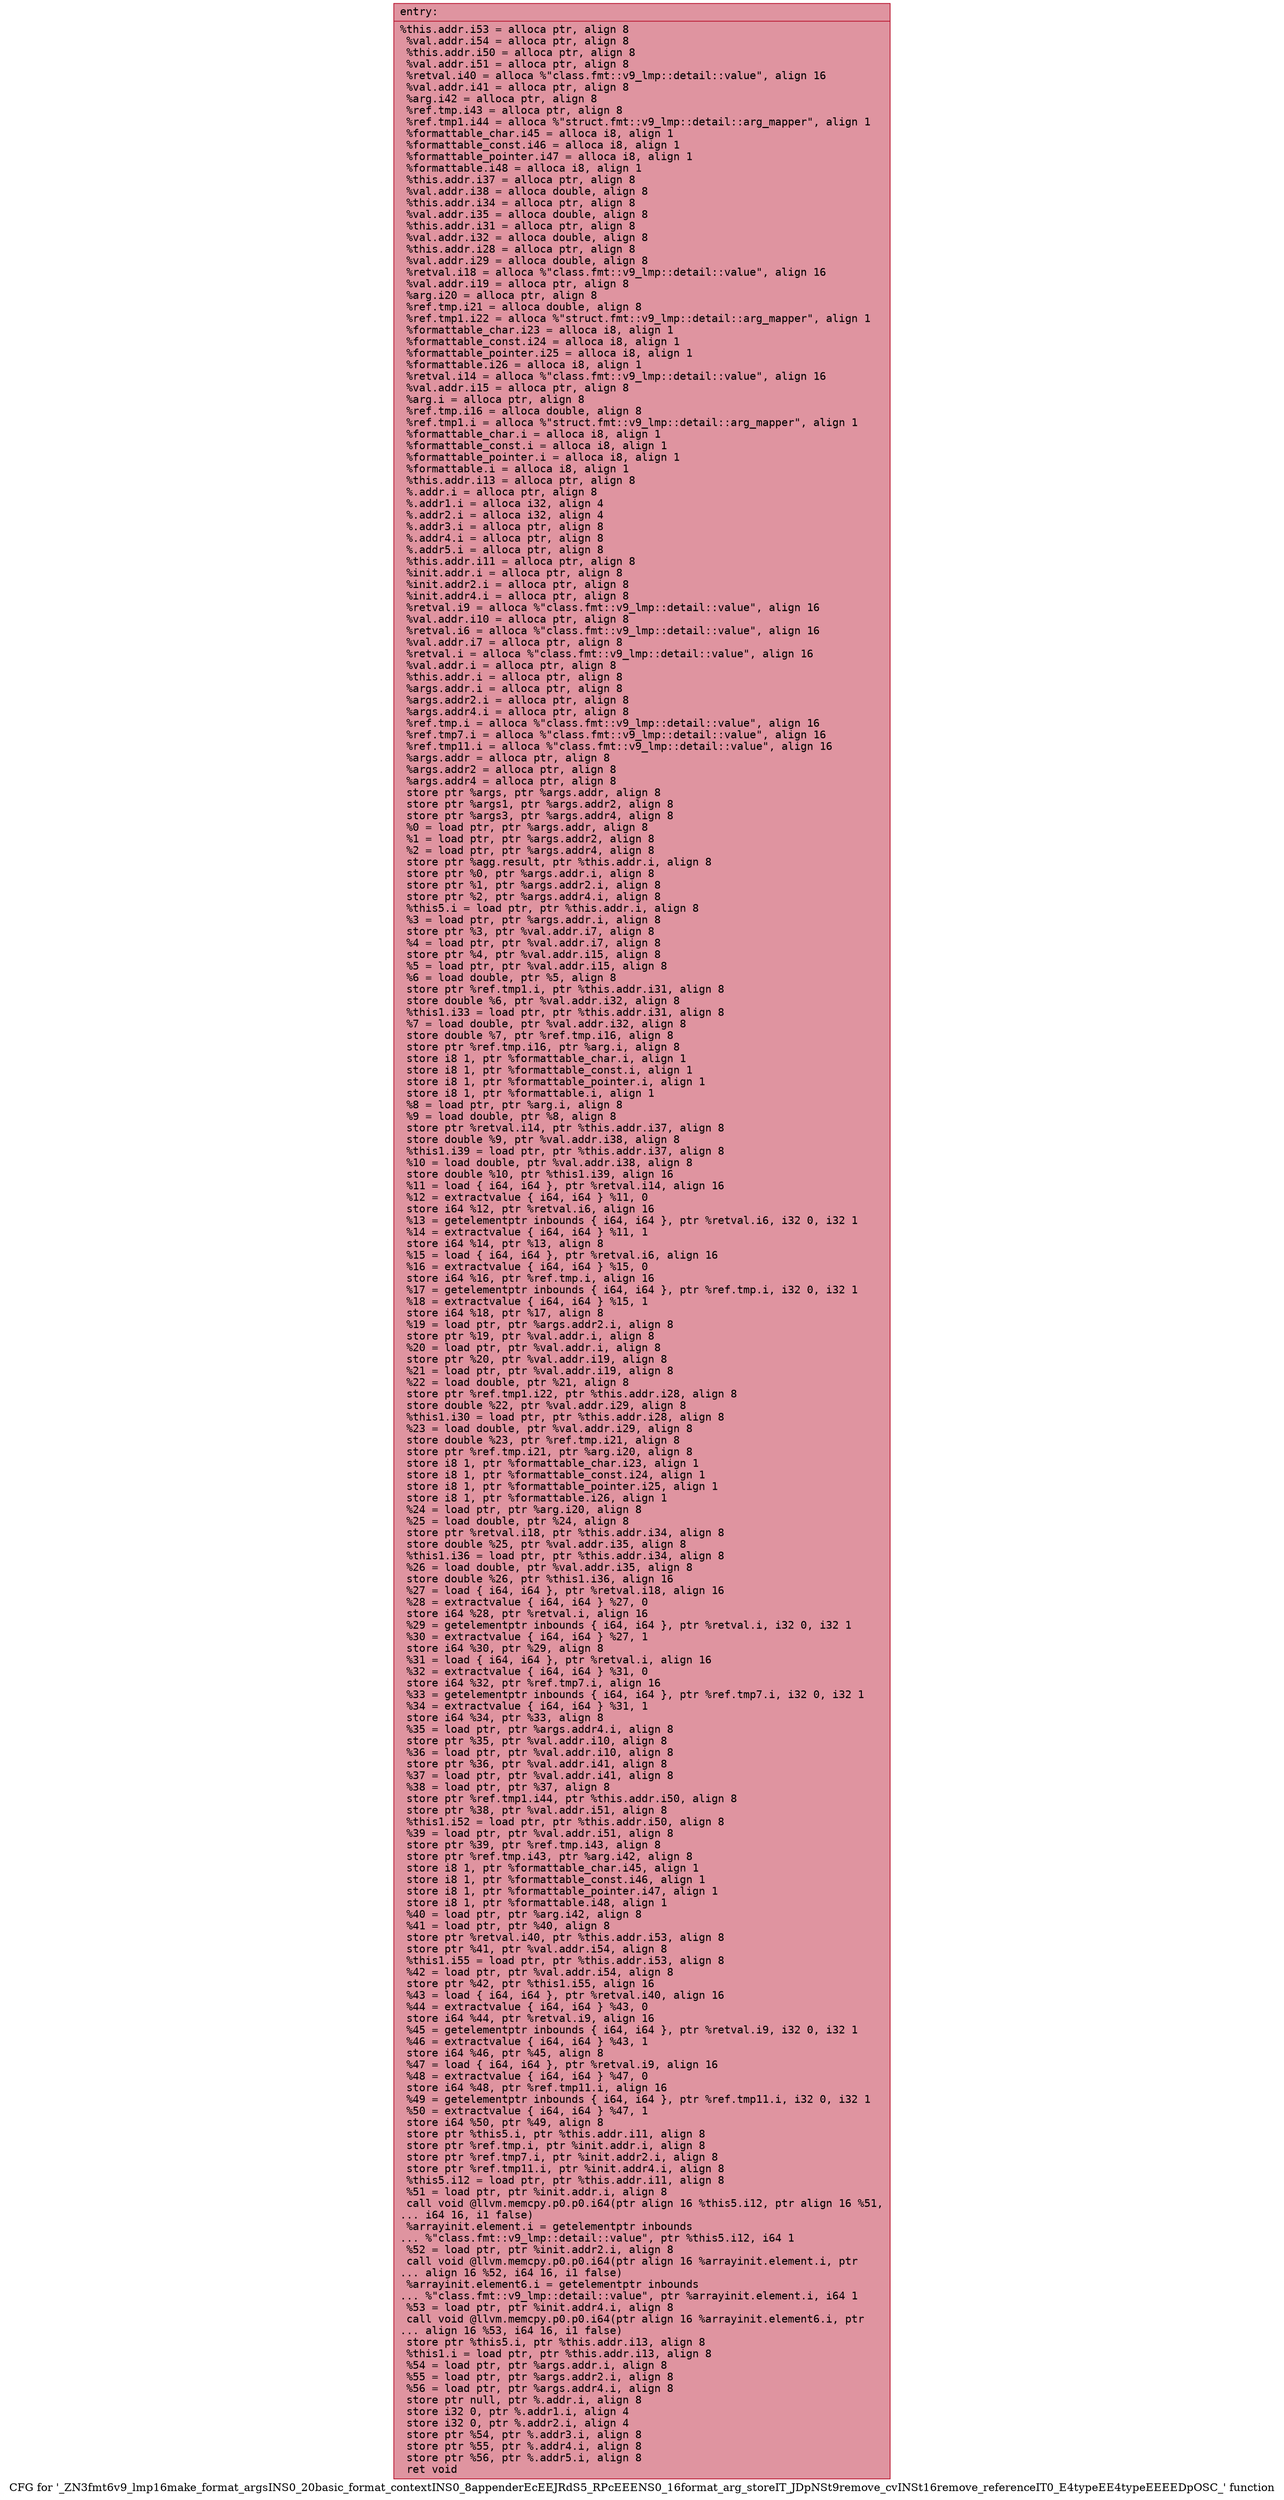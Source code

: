 digraph "CFG for '_ZN3fmt6v9_lmp16make_format_argsINS0_20basic_format_contextINS0_8appenderEcEEJRdS5_RPcEEENS0_16format_arg_storeIT_JDpNSt9remove_cvINSt16remove_referenceIT0_E4typeEE4typeEEEEDpOSC_' function" {
	label="CFG for '_ZN3fmt6v9_lmp16make_format_argsINS0_20basic_format_contextINS0_8appenderEcEEJRdS5_RPcEEENS0_16format_arg_storeIT_JDpNSt9remove_cvINSt16remove_referenceIT0_E4typeEE4typeEEEEDpOSC_' function";

	Node0x55ee27222ae0 [shape=record,color="#b70d28ff", style=filled, fillcolor="#b70d2870" fontname="Courier",label="{entry:\l|  %this.addr.i53 = alloca ptr, align 8\l  %val.addr.i54 = alloca ptr, align 8\l  %this.addr.i50 = alloca ptr, align 8\l  %val.addr.i51 = alloca ptr, align 8\l  %retval.i40 = alloca %\"class.fmt::v9_lmp::detail::value\", align 16\l  %val.addr.i41 = alloca ptr, align 8\l  %arg.i42 = alloca ptr, align 8\l  %ref.tmp.i43 = alloca ptr, align 8\l  %ref.tmp1.i44 = alloca %\"struct.fmt::v9_lmp::detail::arg_mapper\", align 1\l  %formattable_char.i45 = alloca i8, align 1\l  %formattable_const.i46 = alloca i8, align 1\l  %formattable_pointer.i47 = alloca i8, align 1\l  %formattable.i48 = alloca i8, align 1\l  %this.addr.i37 = alloca ptr, align 8\l  %val.addr.i38 = alloca double, align 8\l  %this.addr.i34 = alloca ptr, align 8\l  %val.addr.i35 = alloca double, align 8\l  %this.addr.i31 = alloca ptr, align 8\l  %val.addr.i32 = alloca double, align 8\l  %this.addr.i28 = alloca ptr, align 8\l  %val.addr.i29 = alloca double, align 8\l  %retval.i18 = alloca %\"class.fmt::v9_lmp::detail::value\", align 16\l  %val.addr.i19 = alloca ptr, align 8\l  %arg.i20 = alloca ptr, align 8\l  %ref.tmp.i21 = alloca double, align 8\l  %ref.tmp1.i22 = alloca %\"struct.fmt::v9_lmp::detail::arg_mapper\", align 1\l  %formattable_char.i23 = alloca i8, align 1\l  %formattable_const.i24 = alloca i8, align 1\l  %formattable_pointer.i25 = alloca i8, align 1\l  %formattable.i26 = alloca i8, align 1\l  %retval.i14 = alloca %\"class.fmt::v9_lmp::detail::value\", align 16\l  %val.addr.i15 = alloca ptr, align 8\l  %arg.i = alloca ptr, align 8\l  %ref.tmp.i16 = alloca double, align 8\l  %ref.tmp1.i = alloca %\"struct.fmt::v9_lmp::detail::arg_mapper\", align 1\l  %formattable_char.i = alloca i8, align 1\l  %formattable_const.i = alloca i8, align 1\l  %formattable_pointer.i = alloca i8, align 1\l  %formattable.i = alloca i8, align 1\l  %this.addr.i13 = alloca ptr, align 8\l  %.addr.i = alloca ptr, align 8\l  %.addr1.i = alloca i32, align 4\l  %.addr2.i = alloca i32, align 4\l  %.addr3.i = alloca ptr, align 8\l  %.addr4.i = alloca ptr, align 8\l  %.addr5.i = alloca ptr, align 8\l  %this.addr.i11 = alloca ptr, align 8\l  %init.addr.i = alloca ptr, align 8\l  %init.addr2.i = alloca ptr, align 8\l  %init.addr4.i = alloca ptr, align 8\l  %retval.i9 = alloca %\"class.fmt::v9_lmp::detail::value\", align 16\l  %val.addr.i10 = alloca ptr, align 8\l  %retval.i6 = alloca %\"class.fmt::v9_lmp::detail::value\", align 16\l  %val.addr.i7 = alloca ptr, align 8\l  %retval.i = alloca %\"class.fmt::v9_lmp::detail::value\", align 16\l  %val.addr.i = alloca ptr, align 8\l  %this.addr.i = alloca ptr, align 8\l  %args.addr.i = alloca ptr, align 8\l  %args.addr2.i = alloca ptr, align 8\l  %args.addr4.i = alloca ptr, align 8\l  %ref.tmp.i = alloca %\"class.fmt::v9_lmp::detail::value\", align 16\l  %ref.tmp7.i = alloca %\"class.fmt::v9_lmp::detail::value\", align 16\l  %ref.tmp11.i = alloca %\"class.fmt::v9_lmp::detail::value\", align 16\l  %args.addr = alloca ptr, align 8\l  %args.addr2 = alloca ptr, align 8\l  %args.addr4 = alloca ptr, align 8\l  store ptr %args, ptr %args.addr, align 8\l  store ptr %args1, ptr %args.addr2, align 8\l  store ptr %args3, ptr %args.addr4, align 8\l  %0 = load ptr, ptr %args.addr, align 8\l  %1 = load ptr, ptr %args.addr2, align 8\l  %2 = load ptr, ptr %args.addr4, align 8\l  store ptr %agg.result, ptr %this.addr.i, align 8\l  store ptr %0, ptr %args.addr.i, align 8\l  store ptr %1, ptr %args.addr2.i, align 8\l  store ptr %2, ptr %args.addr4.i, align 8\l  %this5.i = load ptr, ptr %this.addr.i, align 8\l  %3 = load ptr, ptr %args.addr.i, align 8\l  store ptr %3, ptr %val.addr.i7, align 8\l  %4 = load ptr, ptr %val.addr.i7, align 8\l  store ptr %4, ptr %val.addr.i15, align 8\l  %5 = load ptr, ptr %val.addr.i15, align 8\l  %6 = load double, ptr %5, align 8\l  store ptr %ref.tmp1.i, ptr %this.addr.i31, align 8\l  store double %6, ptr %val.addr.i32, align 8\l  %this1.i33 = load ptr, ptr %this.addr.i31, align 8\l  %7 = load double, ptr %val.addr.i32, align 8\l  store double %7, ptr %ref.tmp.i16, align 8\l  store ptr %ref.tmp.i16, ptr %arg.i, align 8\l  store i8 1, ptr %formattable_char.i, align 1\l  store i8 1, ptr %formattable_const.i, align 1\l  store i8 1, ptr %formattable_pointer.i, align 1\l  store i8 1, ptr %formattable.i, align 1\l  %8 = load ptr, ptr %arg.i, align 8\l  %9 = load double, ptr %8, align 8\l  store ptr %retval.i14, ptr %this.addr.i37, align 8\l  store double %9, ptr %val.addr.i38, align 8\l  %this1.i39 = load ptr, ptr %this.addr.i37, align 8\l  %10 = load double, ptr %val.addr.i38, align 8\l  store double %10, ptr %this1.i39, align 16\l  %11 = load \{ i64, i64 \}, ptr %retval.i14, align 16\l  %12 = extractvalue \{ i64, i64 \} %11, 0\l  store i64 %12, ptr %retval.i6, align 16\l  %13 = getelementptr inbounds \{ i64, i64 \}, ptr %retval.i6, i32 0, i32 1\l  %14 = extractvalue \{ i64, i64 \} %11, 1\l  store i64 %14, ptr %13, align 8\l  %15 = load \{ i64, i64 \}, ptr %retval.i6, align 16\l  %16 = extractvalue \{ i64, i64 \} %15, 0\l  store i64 %16, ptr %ref.tmp.i, align 16\l  %17 = getelementptr inbounds \{ i64, i64 \}, ptr %ref.tmp.i, i32 0, i32 1\l  %18 = extractvalue \{ i64, i64 \} %15, 1\l  store i64 %18, ptr %17, align 8\l  %19 = load ptr, ptr %args.addr2.i, align 8\l  store ptr %19, ptr %val.addr.i, align 8\l  %20 = load ptr, ptr %val.addr.i, align 8\l  store ptr %20, ptr %val.addr.i19, align 8\l  %21 = load ptr, ptr %val.addr.i19, align 8\l  %22 = load double, ptr %21, align 8\l  store ptr %ref.tmp1.i22, ptr %this.addr.i28, align 8\l  store double %22, ptr %val.addr.i29, align 8\l  %this1.i30 = load ptr, ptr %this.addr.i28, align 8\l  %23 = load double, ptr %val.addr.i29, align 8\l  store double %23, ptr %ref.tmp.i21, align 8\l  store ptr %ref.tmp.i21, ptr %arg.i20, align 8\l  store i8 1, ptr %formattable_char.i23, align 1\l  store i8 1, ptr %formattable_const.i24, align 1\l  store i8 1, ptr %formattable_pointer.i25, align 1\l  store i8 1, ptr %formattable.i26, align 1\l  %24 = load ptr, ptr %arg.i20, align 8\l  %25 = load double, ptr %24, align 8\l  store ptr %retval.i18, ptr %this.addr.i34, align 8\l  store double %25, ptr %val.addr.i35, align 8\l  %this1.i36 = load ptr, ptr %this.addr.i34, align 8\l  %26 = load double, ptr %val.addr.i35, align 8\l  store double %26, ptr %this1.i36, align 16\l  %27 = load \{ i64, i64 \}, ptr %retval.i18, align 16\l  %28 = extractvalue \{ i64, i64 \} %27, 0\l  store i64 %28, ptr %retval.i, align 16\l  %29 = getelementptr inbounds \{ i64, i64 \}, ptr %retval.i, i32 0, i32 1\l  %30 = extractvalue \{ i64, i64 \} %27, 1\l  store i64 %30, ptr %29, align 8\l  %31 = load \{ i64, i64 \}, ptr %retval.i, align 16\l  %32 = extractvalue \{ i64, i64 \} %31, 0\l  store i64 %32, ptr %ref.tmp7.i, align 16\l  %33 = getelementptr inbounds \{ i64, i64 \}, ptr %ref.tmp7.i, i32 0, i32 1\l  %34 = extractvalue \{ i64, i64 \} %31, 1\l  store i64 %34, ptr %33, align 8\l  %35 = load ptr, ptr %args.addr4.i, align 8\l  store ptr %35, ptr %val.addr.i10, align 8\l  %36 = load ptr, ptr %val.addr.i10, align 8\l  store ptr %36, ptr %val.addr.i41, align 8\l  %37 = load ptr, ptr %val.addr.i41, align 8\l  %38 = load ptr, ptr %37, align 8\l  store ptr %ref.tmp1.i44, ptr %this.addr.i50, align 8\l  store ptr %38, ptr %val.addr.i51, align 8\l  %this1.i52 = load ptr, ptr %this.addr.i50, align 8\l  %39 = load ptr, ptr %val.addr.i51, align 8\l  store ptr %39, ptr %ref.tmp.i43, align 8\l  store ptr %ref.tmp.i43, ptr %arg.i42, align 8\l  store i8 1, ptr %formattable_char.i45, align 1\l  store i8 1, ptr %formattable_const.i46, align 1\l  store i8 1, ptr %formattable_pointer.i47, align 1\l  store i8 1, ptr %formattable.i48, align 1\l  %40 = load ptr, ptr %arg.i42, align 8\l  %41 = load ptr, ptr %40, align 8\l  store ptr %retval.i40, ptr %this.addr.i53, align 8\l  store ptr %41, ptr %val.addr.i54, align 8\l  %this1.i55 = load ptr, ptr %this.addr.i53, align 8\l  %42 = load ptr, ptr %val.addr.i54, align 8\l  store ptr %42, ptr %this1.i55, align 16\l  %43 = load \{ i64, i64 \}, ptr %retval.i40, align 16\l  %44 = extractvalue \{ i64, i64 \} %43, 0\l  store i64 %44, ptr %retval.i9, align 16\l  %45 = getelementptr inbounds \{ i64, i64 \}, ptr %retval.i9, i32 0, i32 1\l  %46 = extractvalue \{ i64, i64 \} %43, 1\l  store i64 %46, ptr %45, align 8\l  %47 = load \{ i64, i64 \}, ptr %retval.i9, align 16\l  %48 = extractvalue \{ i64, i64 \} %47, 0\l  store i64 %48, ptr %ref.tmp11.i, align 16\l  %49 = getelementptr inbounds \{ i64, i64 \}, ptr %ref.tmp11.i, i32 0, i32 1\l  %50 = extractvalue \{ i64, i64 \} %47, 1\l  store i64 %50, ptr %49, align 8\l  store ptr %this5.i, ptr %this.addr.i11, align 8\l  store ptr %ref.tmp.i, ptr %init.addr.i, align 8\l  store ptr %ref.tmp7.i, ptr %init.addr2.i, align 8\l  store ptr %ref.tmp11.i, ptr %init.addr4.i, align 8\l  %this5.i12 = load ptr, ptr %this.addr.i11, align 8\l  %51 = load ptr, ptr %init.addr.i, align 8\l  call void @llvm.memcpy.p0.p0.i64(ptr align 16 %this5.i12, ptr align 16 %51,\l... i64 16, i1 false)\l  %arrayinit.element.i = getelementptr inbounds\l... %\"class.fmt::v9_lmp::detail::value\", ptr %this5.i12, i64 1\l  %52 = load ptr, ptr %init.addr2.i, align 8\l  call void @llvm.memcpy.p0.p0.i64(ptr align 16 %arrayinit.element.i, ptr\l... align 16 %52, i64 16, i1 false)\l  %arrayinit.element6.i = getelementptr inbounds\l... %\"class.fmt::v9_lmp::detail::value\", ptr %arrayinit.element.i, i64 1\l  %53 = load ptr, ptr %init.addr4.i, align 8\l  call void @llvm.memcpy.p0.p0.i64(ptr align 16 %arrayinit.element6.i, ptr\l... align 16 %53, i64 16, i1 false)\l  store ptr %this5.i, ptr %this.addr.i13, align 8\l  %this1.i = load ptr, ptr %this.addr.i13, align 8\l  %54 = load ptr, ptr %args.addr.i, align 8\l  %55 = load ptr, ptr %args.addr2.i, align 8\l  %56 = load ptr, ptr %args.addr4.i, align 8\l  store ptr null, ptr %.addr.i, align 8\l  store i32 0, ptr %.addr1.i, align 4\l  store i32 0, ptr %.addr2.i, align 4\l  store ptr %54, ptr %.addr3.i, align 8\l  store ptr %55, ptr %.addr4.i, align 8\l  store ptr %56, ptr %.addr5.i, align 8\l  ret void\l}"];
}
